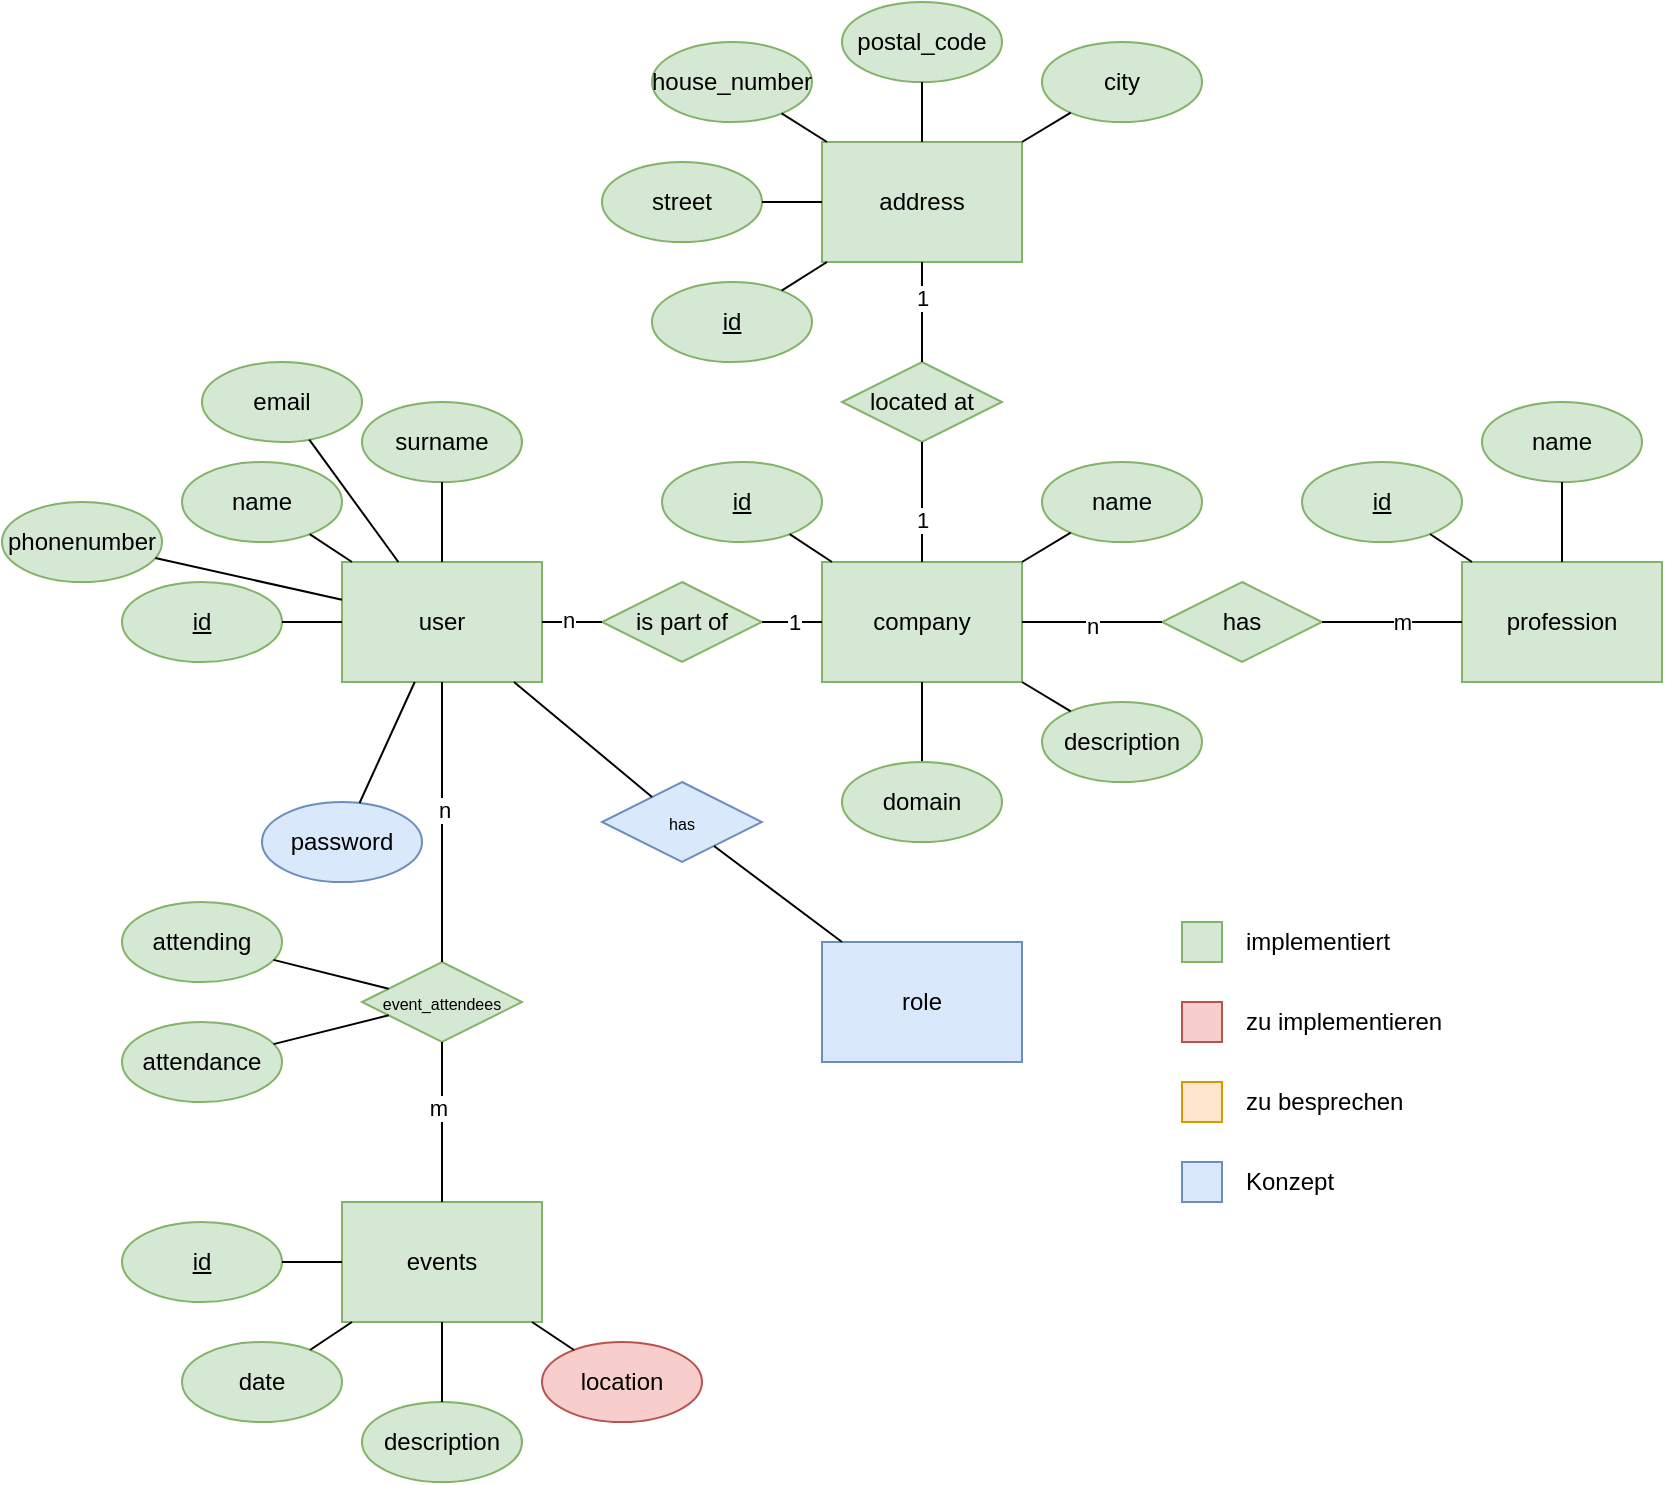 <mxfile version="26.0.16">
  <diagram id="R2lEEEUBdFMjLlhIrx00" name="Page-1">
    <mxGraphModel dx="1194" dy="854" grid="1" gridSize="10" guides="1" tooltips="1" connect="1" arrows="1" fold="1" page="1" pageScale="1" pageWidth="850" pageHeight="1100" math="0" shadow="0" extFonts="Permanent Marker^https://fonts.googleapis.com/css?family=Permanent+Marker">
      <root>
        <mxCell id="0" />
        <mxCell id="1" parent="0" />
        <mxCell id="ufy8xFTPhhoXr9E1M19I-3" value="company" style="rounded=0;whiteSpace=wrap;html=1;fillColor=#d5e8d4;strokeColor=#82b366;" parent="1" vertex="1">
          <mxGeometry x="470" y="350" width="100" height="60" as="geometry" />
        </mxCell>
        <mxCell id="ufy8xFTPhhoXr9E1M19I-4" value="is part of" style="rhombus;whiteSpace=wrap;html=1;fillColor=#d5e8d4;strokeColor=#82b366;" parent="1" vertex="1">
          <mxGeometry x="360" y="360" width="80" height="40" as="geometry" />
        </mxCell>
        <mxCell id="ufy8xFTPhhoXr9E1M19I-5" value="user" style="rounded=0;whiteSpace=wrap;html=1;fillColor=#d5e8d4;strokeColor=#82b366;" parent="1" vertex="1">
          <mxGeometry x="230" y="350" width="100" height="60" as="geometry" />
        </mxCell>
        <mxCell id="ufy8xFTPhhoXr9E1M19I-6" value="events" style="rounded=0;whiteSpace=wrap;html=1;fillColor=#d5e8d4;strokeColor=#82b366;" parent="1" vertex="1">
          <mxGeometry x="230" y="670" width="100" height="60" as="geometry" />
        </mxCell>
        <mxCell id="ufy8xFTPhhoXr9E1M19I-8" value="&lt;font style=&quot;font-size: 8px;&quot;&gt;event_attendees&lt;/font&gt;" style="rhombus;whiteSpace=wrap;html=1;fillColor=#d5e8d4;strokeColor=#82b366;" parent="1" vertex="1">
          <mxGeometry x="240" y="550" width="80" height="40" as="geometry" />
        </mxCell>
        <mxCell id="ufy8xFTPhhoXr9E1M19I-9" value="" style="endArrow=none;html=1;rounded=0;" parent="1" source="ufy8xFTPhhoXr9E1M19I-8" target="ufy8xFTPhhoXr9E1M19I-5" edge="1">
          <mxGeometry width="50" height="50" relative="1" as="geometry">
            <mxPoint x="120" y="480" as="sourcePoint" />
            <mxPoint x="170" y="430" as="targetPoint" />
          </mxGeometry>
        </mxCell>
        <mxCell id="ufy8xFTPhhoXr9E1M19I-12" value="n" style="edgeLabel;html=1;align=center;verticalAlign=middle;resizable=0;points=[];" parent="ufy8xFTPhhoXr9E1M19I-9" vertex="1" connectable="0">
          <mxGeometry x="0.09" y="-1" relative="1" as="geometry">
            <mxPoint as="offset" />
          </mxGeometry>
        </mxCell>
        <mxCell id="ufy8xFTPhhoXr9E1M19I-11" value="" style="endArrow=none;html=1;rounded=0;" parent="1" source="ufy8xFTPhhoXr9E1M19I-6" target="ufy8xFTPhhoXr9E1M19I-8" edge="1">
          <mxGeometry width="50" height="50" relative="1" as="geometry">
            <mxPoint x="120" y="570" as="sourcePoint" />
            <mxPoint x="170" y="520" as="targetPoint" />
          </mxGeometry>
        </mxCell>
        <mxCell id="ufy8xFTPhhoXr9E1M19I-13" value="m" style="edgeLabel;html=1;align=center;verticalAlign=middle;resizable=0;points=[];" parent="ufy8xFTPhhoXr9E1M19I-11" vertex="1" connectable="0">
          <mxGeometry x="0.186" y="2" relative="1" as="geometry">
            <mxPoint as="offset" />
          </mxGeometry>
        </mxCell>
        <mxCell id="ufy8xFTPhhoXr9E1M19I-15" value="" style="endArrow=none;html=1;rounded=0;" parent="1" source="ufy8xFTPhhoXr9E1M19I-3" target="ufy8xFTPhhoXr9E1M19I-4" edge="1">
          <mxGeometry width="50" height="50" relative="1" as="geometry">
            <mxPoint x="120" y="480" as="sourcePoint" />
            <mxPoint x="170" y="430" as="targetPoint" />
          </mxGeometry>
        </mxCell>
        <mxCell id="ufy8xFTPhhoXr9E1M19I-17" value="1" style="edgeLabel;html=1;align=center;verticalAlign=middle;resizable=0;points=[];" parent="ufy8xFTPhhoXr9E1M19I-15" vertex="1" connectable="0">
          <mxGeometry x="-0.055" relative="1" as="geometry">
            <mxPoint as="offset" />
          </mxGeometry>
        </mxCell>
        <mxCell id="ufy8xFTPhhoXr9E1M19I-16" value="" style="endArrow=none;html=1;rounded=0;" parent="1" source="ufy8xFTPhhoXr9E1M19I-4" target="ufy8xFTPhhoXr9E1M19I-5" edge="1">
          <mxGeometry width="50" height="50" relative="1" as="geometry">
            <mxPoint x="120" y="480" as="sourcePoint" />
            <mxPoint x="170" y="430" as="targetPoint" />
          </mxGeometry>
        </mxCell>
        <mxCell id="ufy8xFTPhhoXr9E1M19I-18" value="n" style="edgeLabel;html=1;align=center;verticalAlign=middle;resizable=0;points=[];" parent="ufy8xFTPhhoXr9E1M19I-16" vertex="1" connectable="0">
          <mxGeometry x="0.152" y="-1" relative="1" as="geometry">
            <mxPoint as="offset" />
          </mxGeometry>
        </mxCell>
        <mxCell id="ufy8xFTPhhoXr9E1M19I-20" value="attending" style="ellipse;whiteSpace=wrap;html=1;fillColor=#d5e8d4;strokeColor=#82b366;" parent="1" vertex="1">
          <mxGeometry x="120" y="520" width="80" height="40" as="geometry" />
        </mxCell>
        <mxCell id="ufy8xFTPhhoXr9E1M19I-21" value="attendance" style="ellipse;whiteSpace=wrap;html=1;fillColor=#d5e8d4;strokeColor=#82b366;" parent="1" vertex="1">
          <mxGeometry x="120" y="580" width="80" height="40" as="geometry" />
        </mxCell>
        <mxCell id="ufy8xFTPhhoXr9E1M19I-22" value="" style="endArrow=none;html=1;rounded=0;" parent="1" source="ufy8xFTPhhoXr9E1M19I-8" target="ufy8xFTPhhoXr9E1M19I-20" edge="1">
          <mxGeometry width="50" height="50" relative="1" as="geometry">
            <mxPoint x="360" y="570" as="sourcePoint" />
            <mxPoint x="410" y="520" as="targetPoint" />
          </mxGeometry>
        </mxCell>
        <mxCell id="ufy8xFTPhhoXr9E1M19I-23" value="" style="endArrow=none;html=1;rounded=0;" parent="1" source="ufy8xFTPhhoXr9E1M19I-8" target="ufy8xFTPhhoXr9E1M19I-21" edge="1">
          <mxGeometry width="50" height="50" relative="1" as="geometry">
            <mxPoint x="360" y="570" as="sourcePoint" />
            <mxPoint x="410" y="520" as="targetPoint" />
          </mxGeometry>
        </mxCell>
        <mxCell id="ufy8xFTPhhoXr9E1M19I-24" value="name" style="ellipse;whiteSpace=wrap;html=1;fillColor=#d5e8d4;strokeColor=#82b366;" parent="1" vertex="1">
          <mxGeometry x="150" y="300" width="80" height="40" as="geometry" />
        </mxCell>
        <mxCell id="ufy8xFTPhhoXr9E1M19I-25" value="surname" style="ellipse;whiteSpace=wrap;html=1;fillColor=#d5e8d4;strokeColor=#82b366;" parent="1" vertex="1">
          <mxGeometry x="240" y="270" width="80" height="40" as="geometry" />
        </mxCell>
        <mxCell id="ufy8xFTPhhoXr9E1M19I-26" value="&lt;u&gt;id&lt;/u&gt;" style="ellipse;whiteSpace=wrap;html=1;fillColor=#d5e8d4;strokeColor=#82b366;" parent="1" vertex="1">
          <mxGeometry x="120" y="360" width="80" height="40" as="geometry" />
        </mxCell>
        <mxCell id="ufy8xFTPhhoXr9E1M19I-29" value="name" style="ellipse;whiteSpace=wrap;html=1;fillColor=#d5e8d4;strokeColor=#82b366;" parent="1" vertex="1">
          <mxGeometry x="580" y="300" width="80" height="40" as="geometry" />
        </mxCell>
        <mxCell id="ufy8xFTPhhoXr9E1M19I-30" value="description" style="ellipse;whiteSpace=wrap;html=1;fillColor=#d5e8d4;strokeColor=#82b366;" parent="1" vertex="1">
          <mxGeometry x="580" y="420" width="80" height="40" as="geometry" />
        </mxCell>
        <mxCell id="ufy8xFTPhhoXr9E1M19I-31" value="" style="endArrow=none;html=1;rounded=0;" parent="1" source="ufy8xFTPhhoXr9E1M19I-26" target="ufy8xFTPhhoXr9E1M19I-5" edge="1">
          <mxGeometry width="50" height="50" relative="1" as="geometry">
            <mxPoint x="360" y="480" as="sourcePoint" />
            <mxPoint x="410" y="430" as="targetPoint" />
          </mxGeometry>
        </mxCell>
        <mxCell id="ufy8xFTPhhoXr9E1M19I-32" value="" style="endArrow=none;html=1;rounded=0;" parent="1" source="ufy8xFTPhhoXr9E1M19I-24" target="ufy8xFTPhhoXr9E1M19I-5" edge="1">
          <mxGeometry width="50" height="50" relative="1" as="geometry">
            <mxPoint x="360" y="480" as="sourcePoint" />
            <mxPoint x="410" y="430" as="targetPoint" />
          </mxGeometry>
        </mxCell>
        <mxCell id="ufy8xFTPhhoXr9E1M19I-33" value="" style="endArrow=none;html=1;rounded=0;" parent="1" source="ufy8xFTPhhoXr9E1M19I-25" target="ufy8xFTPhhoXr9E1M19I-5" edge="1">
          <mxGeometry width="50" height="50" relative="1" as="geometry">
            <mxPoint x="360" y="480" as="sourcePoint" />
            <mxPoint x="410" y="430" as="targetPoint" />
          </mxGeometry>
        </mxCell>
        <mxCell id="ufy8xFTPhhoXr9E1M19I-34" value="" style="endArrow=none;html=1;rounded=0;" parent="1" source="ufy8xFTPhhoXr9E1M19I-3" target="ufy8xFTPhhoXr9E1M19I-29" edge="1">
          <mxGeometry width="50" height="50" relative="1" as="geometry">
            <mxPoint x="360" y="480" as="sourcePoint" />
            <mxPoint x="410" y="430" as="targetPoint" />
          </mxGeometry>
        </mxCell>
        <mxCell id="ufy8xFTPhhoXr9E1M19I-35" value="" style="endArrow=none;html=1;rounded=0;" parent="1" source="ufy8xFTPhhoXr9E1M19I-3" target="ufy8xFTPhhoXr9E1M19I-30" edge="1">
          <mxGeometry width="50" height="50" relative="1" as="geometry">
            <mxPoint x="360" y="480" as="sourcePoint" />
            <mxPoint x="410" y="430" as="targetPoint" />
          </mxGeometry>
        </mxCell>
        <mxCell id="81B2QRy_t4SocLdnA_1I-1" value="profession" style="rounded=0;whiteSpace=wrap;html=1;fillColor=#d5e8d4;strokeColor=#82b366;" parent="1" vertex="1">
          <mxGeometry x="790" y="350" width="100" height="60" as="geometry" />
        </mxCell>
        <mxCell id="81B2QRy_t4SocLdnA_1I-2" value="has" style="rhombus;whiteSpace=wrap;html=1;fillColor=#d5e8d4;strokeColor=#82b366;" parent="1" vertex="1">
          <mxGeometry x="640" y="360" width="80" height="40" as="geometry" />
        </mxCell>
        <mxCell id="81B2QRy_t4SocLdnA_1I-3" value="" style="endArrow=none;html=1;rounded=0;" parent="1" source="ufy8xFTPhhoXr9E1M19I-3" target="81B2QRy_t4SocLdnA_1I-2" edge="1">
          <mxGeometry width="50" height="50" relative="1" as="geometry">
            <mxPoint x="590" y="440" as="sourcePoint" />
            <mxPoint x="640" y="390" as="targetPoint" />
          </mxGeometry>
        </mxCell>
        <mxCell id="81B2QRy_t4SocLdnA_1I-5" value="n" style="edgeLabel;html=1;align=center;verticalAlign=middle;resizable=0;points=[];" parent="81B2QRy_t4SocLdnA_1I-3" vertex="1" connectable="0">
          <mxGeometry x="-0.006" y="-2" relative="1" as="geometry">
            <mxPoint as="offset" />
          </mxGeometry>
        </mxCell>
        <mxCell id="81B2QRy_t4SocLdnA_1I-4" value="" style="endArrow=none;html=1;rounded=0;" parent="1" source="81B2QRy_t4SocLdnA_1I-2" target="81B2QRy_t4SocLdnA_1I-1" edge="1">
          <mxGeometry width="50" height="50" relative="1" as="geometry">
            <mxPoint x="590" y="440" as="sourcePoint" />
            <mxPoint x="640" y="390" as="targetPoint" />
          </mxGeometry>
        </mxCell>
        <mxCell id="81B2QRy_t4SocLdnA_1I-6" value="m" style="edgeLabel;html=1;align=center;verticalAlign=middle;resizable=0;points=[];" parent="81B2QRy_t4SocLdnA_1I-4" vertex="1" connectable="0">
          <mxGeometry x="0.122" y="-2" relative="1" as="geometry">
            <mxPoint y="-2" as="offset" />
          </mxGeometry>
        </mxCell>
        <mxCell id="81B2QRy_t4SocLdnA_1I-7" value="name" style="ellipse;whiteSpace=wrap;html=1;fillColor=#d5e8d4;strokeColor=#82b366;" parent="1" vertex="1">
          <mxGeometry x="800" y="270" width="80" height="40" as="geometry" />
        </mxCell>
        <mxCell id="81B2QRy_t4SocLdnA_1I-9" value="&lt;u&gt;id&lt;/u&gt;" style="ellipse;whiteSpace=wrap;html=1;fillColor=#d5e8d4;strokeColor=#82b366;" parent="1" vertex="1">
          <mxGeometry x="390" y="300" width="80" height="40" as="geometry" />
        </mxCell>
        <mxCell id="81B2QRy_t4SocLdnA_1I-10" value="&lt;u&gt;id&lt;/u&gt;" style="ellipse;whiteSpace=wrap;html=1;fillColor=#d5e8d4;strokeColor=#82b366;" parent="1" vertex="1">
          <mxGeometry x="710" y="300" width="80" height="40" as="geometry" />
        </mxCell>
        <mxCell id="81B2QRy_t4SocLdnA_1I-11" value="" style="endArrow=none;html=1;rounded=0;" parent="1" source="81B2QRy_t4SocLdnA_1I-9" target="ufy8xFTPhhoXr9E1M19I-3" edge="1">
          <mxGeometry width="50" height="50" relative="1" as="geometry">
            <mxPoint x="590" y="440" as="sourcePoint" />
            <mxPoint x="640" y="390" as="targetPoint" />
          </mxGeometry>
        </mxCell>
        <mxCell id="81B2QRy_t4SocLdnA_1I-12" value="" style="endArrow=none;html=1;rounded=0;" parent="1" source="81B2QRy_t4SocLdnA_1I-1" target="81B2QRy_t4SocLdnA_1I-10" edge="1">
          <mxGeometry width="50" height="50" relative="1" as="geometry">
            <mxPoint x="590" y="440" as="sourcePoint" />
            <mxPoint x="640" y="390" as="targetPoint" />
          </mxGeometry>
        </mxCell>
        <mxCell id="81B2QRy_t4SocLdnA_1I-13" value="" style="endArrow=none;html=1;rounded=0;" parent="1" source="81B2QRy_t4SocLdnA_1I-7" target="81B2QRy_t4SocLdnA_1I-1" edge="1">
          <mxGeometry width="50" height="50" relative="1" as="geometry">
            <mxPoint x="590" y="440" as="sourcePoint" />
            <mxPoint x="640" y="390" as="targetPoint" />
          </mxGeometry>
        </mxCell>
        <mxCell id="81B2QRy_t4SocLdnA_1I-14" value="email" style="ellipse;whiteSpace=wrap;html=1;fillColor=#d5e8d4;strokeColor=#82b366;" parent="1" vertex="1">
          <mxGeometry x="160" y="250" width="80" height="40" as="geometry" />
        </mxCell>
        <mxCell id="81B2QRy_t4SocLdnA_1I-15" value="phonenumber" style="ellipse;whiteSpace=wrap;html=1;fillColor=#d5e8d4;strokeColor=#82b366;" parent="1" vertex="1">
          <mxGeometry x="60" y="320" width="80" height="40" as="geometry" />
        </mxCell>
        <mxCell id="81B2QRy_t4SocLdnA_1I-16" value="" style="endArrow=none;html=1;rounded=0;" parent="1" source="81B2QRy_t4SocLdnA_1I-15" target="ufy8xFTPhhoXr9E1M19I-5" edge="1">
          <mxGeometry width="50" height="50" relative="1" as="geometry">
            <mxPoint x="430" y="480" as="sourcePoint" />
            <mxPoint x="480" y="430" as="targetPoint" />
          </mxGeometry>
        </mxCell>
        <mxCell id="81B2QRy_t4SocLdnA_1I-17" value="" style="endArrow=none;html=1;rounded=0;" parent="1" source="81B2QRy_t4SocLdnA_1I-14" target="ufy8xFTPhhoXr9E1M19I-5" edge="1">
          <mxGeometry width="50" height="50" relative="1" as="geometry">
            <mxPoint x="430" y="480" as="sourcePoint" />
            <mxPoint x="480" y="430" as="targetPoint" />
          </mxGeometry>
        </mxCell>
        <mxCell id="81B2QRy_t4SocLdnA_1I-20" value="" style="endArrow=none;html=1;rounded=0;" parent="1" source="81B2QRy_t4SocLdnA_1I-21" target="ufy8xFTPhhoXr9E1M19I-3" edge="1">
          <mxGeometry width="50" height="50" relative="1" as="geometry">
            <mxPoint x="430" y="480" as="sourcePoint" />
            <mxPoint x="480" y="430" as="targetPoint" />
          </mxGeometry>
        </mxCell>
        <mxCell id="81B2QRy_t4SocLdnA_1I-21" value="domain" style="ellipse;whiteSpace=wrap;html=1;fillColor=#d5e8d4;strokeColor=#82b366;" parent="1" vertex="1">
          <mxGeometry x="480" y="450" width="80" height="40" as="geometry" />
        </mxCell>
        <mxCell id="81B2QRy_t4SocLdnA_1I-24" value="&lt;u&gt;id&lt;/u&gt;" style="ellipse;whiteSpace=wrap;html=1;fillColor=#d5e8d4;strokeColor=#82b366;" parent="1" vertex="1">
          <mxGeometry x="120" y="680" width="80" height="40" as="geometry" />
        </mxCell>
        <mxCell id="81B2QRy_t4SocLdnA_1I-25" value="" style="endArrow=none;html=1;rounded=0;" parent="1" source="81B2QRy_t4SocLdnA_1I-24" target="ufy8xFTPhhoXr9E1M19I-6" edge="1">
          <mxGeometry width="50" height="50" relative="1" as="geometry">
            <mxPoint x="430" y="610" as="sourcePoint" />
            <mxPoint x="480" y="560" as="targetPoint" />
          </mxGeometry>
        </mxCell>
        <mxCell id="81B2QRy_t4SocLdnA_1I-26" value="&lt;span&gt;description&lt;/span&gt;" style="ellipse;whiteSpace=wrap;html=1;fillColor=#d5e8d4;strokeColor=#82b366;fontStyle=0" parent="1" vertex="1">
          <mxGeometry x="240" y="770" width="80" height="40" as="geometry" />
        </mxCell>
        <mxCell id="81B2QRy_t4SocLdnA_1I-27" value="&lt;span&gt;date&lt;/span&gt;" style="ellipse;whiteSpace=wrap;html=1;fillColor=#d5e8d4;strokeColor=#82b366;fontStyle=0" parent="1" vertex="1">
          <mxGeometry x="150" y="740" width="80" height="40" as="geometry" />
        </mxCell>
        <mxCell id="81B2QRy_t4SocLdnA_1I-28" value="" style="endArrow=none;html=1;rounded=0;" parent="1" source="81B2QRy_t4SocLdnA_1I-27" target="ufy8xFTPhhoXr9E1M19I-6" edge="1">
          <mxGeometry width="50" height="50" relative="1" as="geometry">
            <mxPoint x="430" y="610" as="sourcePoint" />
            <mxPoint x="480" y="560" as="targetPoint" />
          </mxGeometry>
        </mxCell>
        <mxCell id="81B2QRy_t4SocLdnA_1I-29" value="" style="endArrow=none;html=1;rounded=0;" parent="1" source="81B2QRy_t4SocLdnA_1I-26" target="ufy8xFTPhhoXr9E1M19I-6" edge="1">
          <mxGeometry width="50" height="50" relative="1" as="geometry">
            <mxPoint x="430" y="610" as="sourcePoint" />
            <mxPoint x="480" y="560" as="targetPoint" />
          </mxGeometry>
        </mxCell>
        <mxCell id="81B2QRy_t4SocLdnA_1I-30" value="&lt;span&gt;location&lt;/span&gt;" style="ellipse;whiteSpace=wrap;html=1;fillColor=#f8cecc;strokeColor=#b85450;fontStyle=0" parent="1" vertex="1">
          <mxGeometry x="330" y="740" width="80" height="40" as="geometry" />
        </mxCell>
        <mxCell id="81B2QRy_t4SocLdnA_1I-31" value="role" style="rounded=0;whiteSpace=wrap;html=1;fillColor=#dae8fc;strokeColor=#6c8ebf;" parent="1" vertex="1">
          <mxGeometry x="470" y="540" width="100" height="60" as="geometry" />
        </mxCell>
        <mxCell id="81B2QRy_t4SocLdnA_1I-32" value="&lt;font style=&quot;font-size: 8px;&quot;&gt;has&lt;/font&gt;" style="rhombus;whiteSpace=wrap;html=1;fillColor=#dae8fc;strokeColor=#6c8ebf;" parent="1" vertex="1">
          <mxGeometry x="360" y="460" width="80" height="40" as="geometry" />
        </mxCell>
        <mxCell id="81B2QRy_t4SocLdnA_1I-33" value="" style="endArrow=none;html=1;rounded=0;" parent="1" source="ufy8xFTPhhoXr9E1M19I-5" target="81B2QRy_t4SocLdnA_1I-32" edge="1">
          <mxGeometry width="50" height="50" relative="1" as="geometry">
            <mxPoint x="470" y="560" as="sourcePoint" />
            <mxPoint x="520" y="510" as="targetPoint" />
          </mxGeometry>
        </mxCell>
        <mxCell id="81B2QRy_t4SocLdnA_1I-34" value="" style="endArrow=none;html=1;rounded=0;" parent="1" source="81B2QRy_t4SocLdnA_1I-32" target="81B2QRy_t4SocLdnA_1I-31" edge="1">
          <mxGeometry width="50" height="50" relative="1" as="geometry">
            <mxPoint x="470" y="560" as="sourcePoint" />
            <mxPoint x="520" y="510" as="targetPoint" />
          </mxGeometry>
        </mxCell>
        <mxCell id="81B2QRy_t4SocLdnA_1I-36" value="" style="rounded=0;whiteSpace=wrap;html=1;fillColor=#dae8fc;strokeColor=#6c8ebf;" parent="1" vertex="1">
          <mxGeometry x="650" y="650" width="20" height="20" as="geometry" />
        </mxCell>
        <mxCell id="81B2QRy_t4SocLdnA_1I-37" value="Konzept" style="text;html=1;align=left;verticalAlign=middle;resizable=0;points=[];autosize=1;strokeColor=none;fillColor=none;" parent="1" vertex="1">
          <mxGeometry x="680" y="645" width="70" height="30" as="geometry" />
        </mxCell>
        <mxCell id="81B2QRy_t4SocLdnA_1I-44" value="" style="rounded=0;whiteSpace=wrap;html=1;fillColor=#ffe6cc;strokeColor=#d79b00;" parent="1" vertex="1">
          <mxGeometry x="650" y="610" width="20" height="20" as="geometry" />
        </mxCell>
        <mxCell id="81B2QRy_t4SocLdnA_1I-45" value="zu besprechen" style="text;html=1;align=left;verticalAlign=middle;resizable=0;points=[];autosize=1;strokeColor=none;fillColor=none;" parent="1" vertex="1">
          <mxGeometry x="680" y="605" width="100" height="30" as="geometry" />
        </mxCell>
        <mxCell id="81B2QRy_t4SocLdnA_1I-54" value="" style="rounded=0;whiteSpace=wrap;html=1;fillColor=#f8cecc;strokeColor=#b85450;" parent="1" vertex="1">
          <mxGeometry x="650" y="570" width="20" height="20" as="geometry" />
        </mxCell>
        <mxCell id="81B2QRy_t4SocLdnA_1I-55" value="" style="rounded=0;whiteSpace=wrap;html=1;fillColor=#d5e8d4;strokeColor=#82b366;" parent="1" vertex="1">
          <mxGeometry x="650" y="530" width="20" height="20" as="geometry" />
        </mxCell>
        <mxCell id="81B2QRy_t4SocLdnA_1I-56" value="zu implementieren" style="text;html=1;align=left;verticalAlign=middle;resizable=0;points=[];autosize=1;strokeColor=none;fillColor=none;" parent="1" vertex="1">
          <mxGeometry x="680" y="565" width="120" height="30" as="geometry" />
        </mxCell>
        <mxCell id="81B2QRy_t4SocLdnA_1I-57" value="implementiert" style="text;html=1;align=left;verticalAlign=middle;resizable=0;points=[];autosize=1;strokeColor=none;fillColor=none;" parent="1" vertex="1">
          <mxGeometry x="680" y="525" width="100" height="30" as="geometry" />
        </mxCell>
        <mxCell id="81B2QRy_t4SocLdnA_1I-58" value="" style="endArrow=none;html=1;rounded=0;" parent="1" source="81B2QRy_t4SocLdnA_1I-30" target="ufy8xFTPhhoXr9E1M19I-6" edge="1">
          <mxGeometry width="50" height="50" relative="1" as="geometry">
            <mxPoint x="490" y="560" as="sourcePoint" />
            <mxPoint x="540" y="510" as="targetPoint" />
          </mxGeometry>
        </mxCell>
        <mxCell id="81B2QRy_t4SocLdnA_1I-60" value="password" style="ellipse;whiteSpace=wrap;html=1;fillColor=#dae8fc;strokeColor=#6c8ebf;" parent="1" vertex="1">
          <mxGeometry x="190" y="470" width="80" height="40" as="geometry" />
        </mxCell>
        <mxCell id="81B2QRy_t4SocLdnA_1I-61" value="" style="endArrow=none;html=1;rounded=0;" parent="1" source="81B2QRy_t4SocLdnA_1I-60" target="ufy8xFTPhhoXr9E1M19I-5" edge="1">
          <mxGeometry width="50" height="50" relative="1" as="geometry">
            <mxPoint x="330" y="480" as="sourcePoint" />
            <mxPoint x="380" y="430" as="targetPoint" />
          </mxGeometry>
        </mxCell>
        <mxCell id="CpIukcm8Wvf3xs-LeFMY-1" value="address" style="rounded=0;whiteSpace=wrap;html=1;fillColor=#d5e8d4;strokeColor=#82b366;" parent="1" vertex="1">
          <mxGeometry x="470" y="140" width="100" height="60" as="geometry" />
        </mxCell>
        <mxCell id="CpIukcm8Wvf3xs-LeFMY-2" value="located at" style="rhombus;whiteSpace=wrap;html=1;fillColor=#d5e8d4;strokeColor=#82b366;" parent="1" vertex="1">
          <mxGeometry x="480" y="250" width="80" height="40" as="geometry" />
        </mxCell>
        <mxCell id="CpIukcm8Wvf3xs-LeFMY-3" value="" style="endArrow=none;html=1;rounded=0;" parent="1" source="CpIukcm8Wvf3xs-LeFMY-2" target="ufy8xFTPhhoXr9E1M19I-3" edge="1">
          <mxGeometry width="50" height="50" relative="1" as="geometry">
            <mxPoint x="540" y="420" as="sourcePoint" />
            <mxPoint x="590" y="370" as="targetPoint" />
          </mxGeometry>
        </mxCell>
        <mxCell id="CpIukcm8Wvf3xs-LeFMY-5" value="1" style="edgeLabel;html=1;align=center;verticalAlign=middle;resizable=0;points=[];" parent="CpIukcm8Wvf3xs-LeFMY-3" vertex="1" connectable="0">
          <mxGeometry x="0.28" relative="1" as="geometry">
            <mxPoint as="offset" />
          </mxGeometry>
        </mxCell>
        <mxCell id="CpIukcm8Wvf3xs-LeFMY-4" value="" style="endArrow=none;html=1;rounded=0;" parent="1" source="CpIukcm8Wvf3xs-LeFMY-2" target="CpIukcm8Wvf3xs-LeFMY-1" edge="1">
          <mxGeometry width="50" height="50" relative="1" as="geometry">
            <mxPoint x="540" y="420" as="sourcePoint" />
            <mxPoint x="590" y="370" as="targetPoint" />
          </mxGeometry>
        </mxCell>
        <mxCell id="CpIukcm8Wvf3xs-LeFMY-6" value="1" style="edgeLabel;html=1;align=center;verticalAlign=middle;resizable=0;points=[];" parent="CpIukcm8Wvf3xs-LeFMY-4" vertex="1" connectable="0">
          <mxGeometry x="0.6" relative="1" as="geometry">
            <mxPoint y="8" as="offset" />
          </mxGeometry>
        </mxCell>
        <mxCell id="CpIukcm8Wvf3xs-LeFMY-7" value="&lt;u&gt;id&lt;/u&gt;" style="ellipse;whiteSpace=wrap;html=1;fillColor=#d5e8d4;strokeColor=#82b366;" parent="1" vertex="1">
          <mxGeometry x="385" y="210" width="80" height="40" as="geometry" />
        </mxCell>
        <mxCell id="CpIukcm8Wvf3xs-LeFMY-8" value="street" style="ellipse;whiteSpace=wrap;html=1;fillColor=#d5e8d4;strokeColor=#82b366;" parent="1" vertex="1">
          <mxGeometry x="360" y="150" width="80" height="40" as="geometry" />
        </mxCell>
        <mxCell id="CpIukcm8Wvf3xs-LeFMY-9" value="house_number" style="ellipse;whiteSpace=wrap;html=1;fillColor=#d5e8d4;strokeColor=#82b366;" parent="1" vertex="1">
          <mxGeometry x="385" y="90" width="80" height="40" as="geometry" />
        </mxCell>
        <mxCell id="CpIukcm8Wvf3xs-LeFMY-10" value="postal_code" style="ellipse;whiteSpace=wrap;html=1;fillColor=#d5e8d4;strokeColor=#82b366;" parent="1" vertex="1">
          <mxGeometry x="480" y="70" width="80" height="40" as="geometry" />
        </mxCell>
        <mxCell id="CpIukcm8Wvf3xs-LeFMY-11" value="city" style="ellipse;whiteSpace=wrap;html=1;fillColor=#d5e8d4;strokeColor=#82b366;" parent="1" vertex="1">
          <mxGeometry x="580" y="90" width="80" height="40" as="geometry" />
        </mxCell>
        <mxCell id="CpIukcm8Wvf3xs-LeFMY-12" value="" style="endArrow=none;html=1;rounded=0;" parent="1" source="CpIukcm8Wvf3xs-LeFMY-9" target="CpIukcm8Wvf3xs-LeFMY-1" edge="1">
          <mxGeometry width="50" height="50" relative="1" as="geometry">
            <mxPoint x="510" y="390" as="sourcePoint" />
            <mxPoint x="560" y="340" as="targetPoint" />
          </mxGeometry>
        </mxCell>
        <mxCell id="CpIukcm8Wvf3xs-LeFMY-13" value="" style="endArrow=none;html=1;rounded=0;" parent="1" source="CpIukcm8Wvf3xs-LeFMY-8" target="CpIukcm8Wvf3xs-LeFMY-1" edge="1">
          <mxGeometry width="50" height="50" relative="1" as="geometry">
            <mxPoint x="510" y="390" as="sourcePoint" />
            <mxPoint x="560" y="340" as="targetPoint" />
          </mxGeometry>
        </mxCell>
        <mxCell id="CpIukcm8Wvf3xs-LeFMY-14" value="" style="endArrow=none;html=1;rounded=0;" parent="1" source="CpIukcm8Wvf3xs-LeFMY-7" target="CpIukcm8Wvf3xs-LeFMY-1" edge="1">
          <mxGeometry width="50" height="50" relative="1" as="geometry">
            <mxPoint x="510" y="390" as="sourcePoint" />
            <mxPoint x="560" y="340" as="targetPoint" />
          </mxGeometry>
        </mxCell>
        <mxCell id="CpIukcm8Wvf3xs-LeFMY-15" value="" style="endArrow=none;html=1;rounded=0;" parent="1" source="CpIukcm8Wvf3xs-LeFMY-1" target="CpIukcm8Wvf3xs-LeFMY-10" edge="1">
          <mxGeometry width="50" height="50" relative="1" as="geometry">
            <mxPoint x="520" y="180" as="sourcePoint" />
            <mxPoint x="560" y="340" as="targetPoint" />
          </mxGeometry>
        </mxCell>
        <mxCell id="CpIukcm8Wvf3xs-LeFMY-16" value="" style="endArrow=none;html=1;rounded=0;" parent="1" source="CpIukcm8Wvf3xs-LeFMY-1" target="CpIukcm8Wvf3xs-LeFMY-11" edge="1">
          <mxGeometry width="50" height="50" relative="1" as="geometry">
            <mxPoint x="510" y="390" as="sourcePoint" />
            <mxPoint x="560" y="340" as="targetPoint" />
          </mxGeometry>
        </mxCell>
      </root>
    </mxGraphModel>
  </diagram>
</mxfile>
